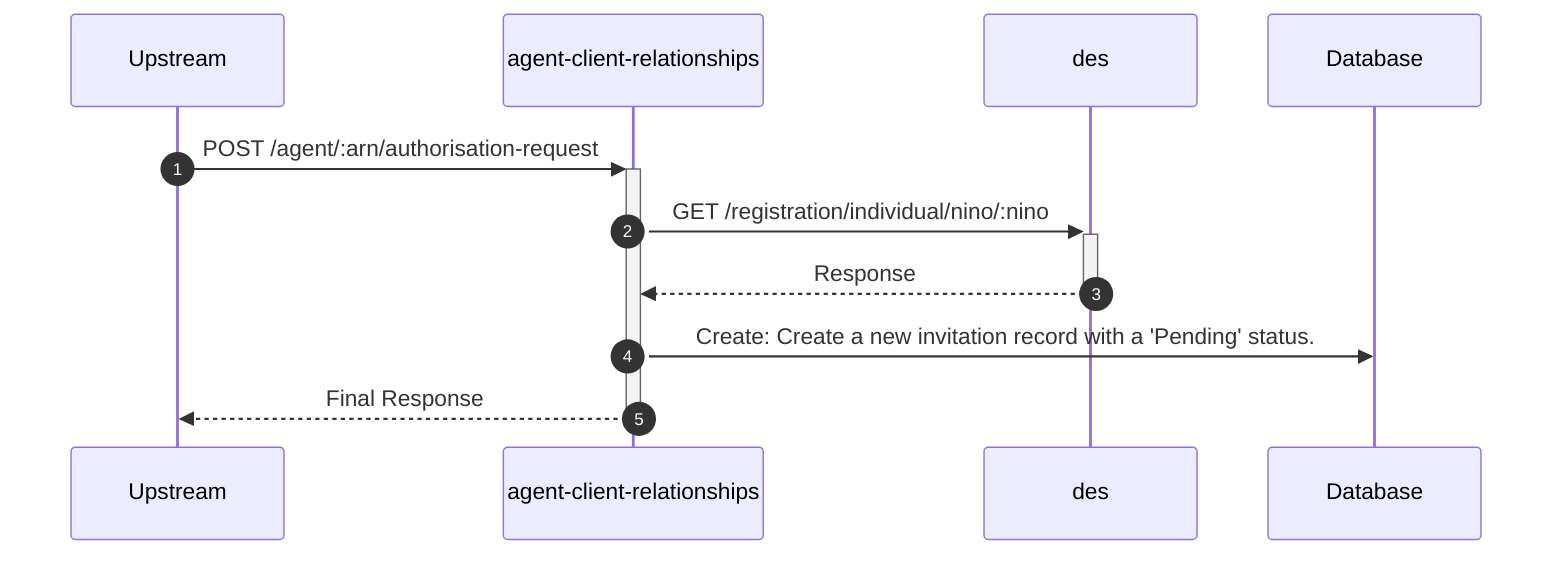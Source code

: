 sequenceDiagram
    autonumber
    participant Upstream
    participant agent-client-relationships
    participant des
    participant Database

    Upstream->>+agent-client-relationships: POST /agent/:arn/authorisation-request
    agent-client-relationships->>+des: GET /registration/individual/nino/:nino
    des-->>-agent-client-relationships: Response
    agent-client-relationships->>Database: Create: Create a new invitation record with a 'Pending' status.
    agent-client-relationships-->>-Upstream: Final Response